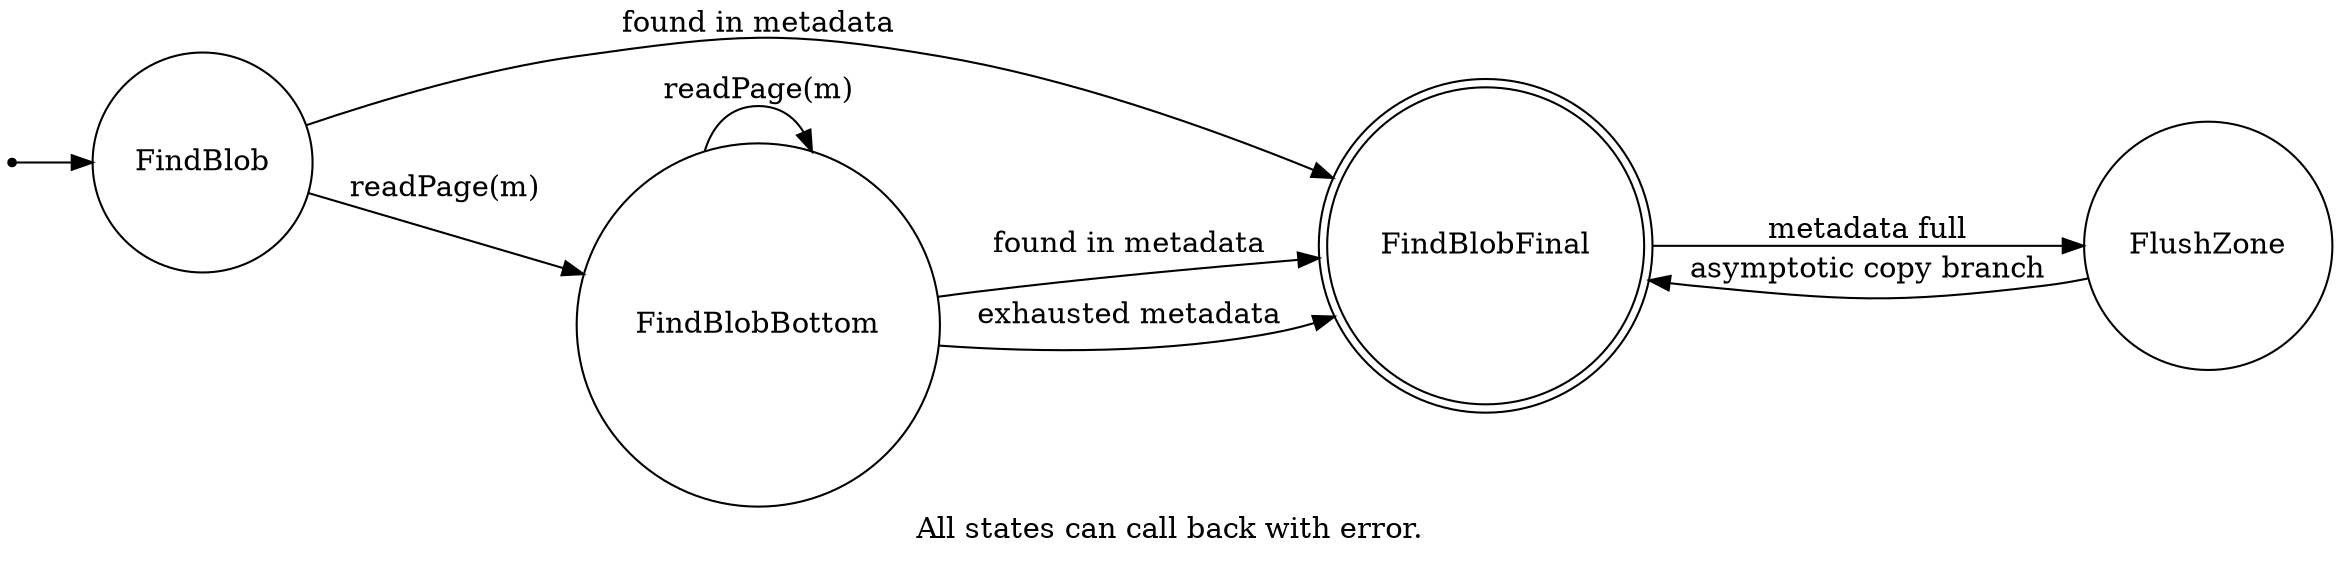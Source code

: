 digraph FindBlob {
    rankdir=LR;
    label="All states can call back with error.";
    node [shape = doublecircle]; FindBlobFinal;
    node [shape = point ]; qi

    node [shape = circle];
    qi -> FindBlob;
    FindBlob -> FindBlobFinal [ label = "found in metadata" ];
    FindBlob -> FindBlobBottom [ label = "readPage(m)" ];
    FindBlobBottom -> FindBlobFinal [ label = "found in metadata" ];
    FindBlobBottom -> FindBlobFinal [ label = "exhausted metadata" ];
    FindBlobBottom -> FindBlobBottom [ label = "readPage(m)" ];
    FindBlobFinal -> FlushZone  [ label = "metadata full" ] ;
    FlushZone -> FindBlobFinal [ label = "asymptotic copy branch" ] ;
    
}
